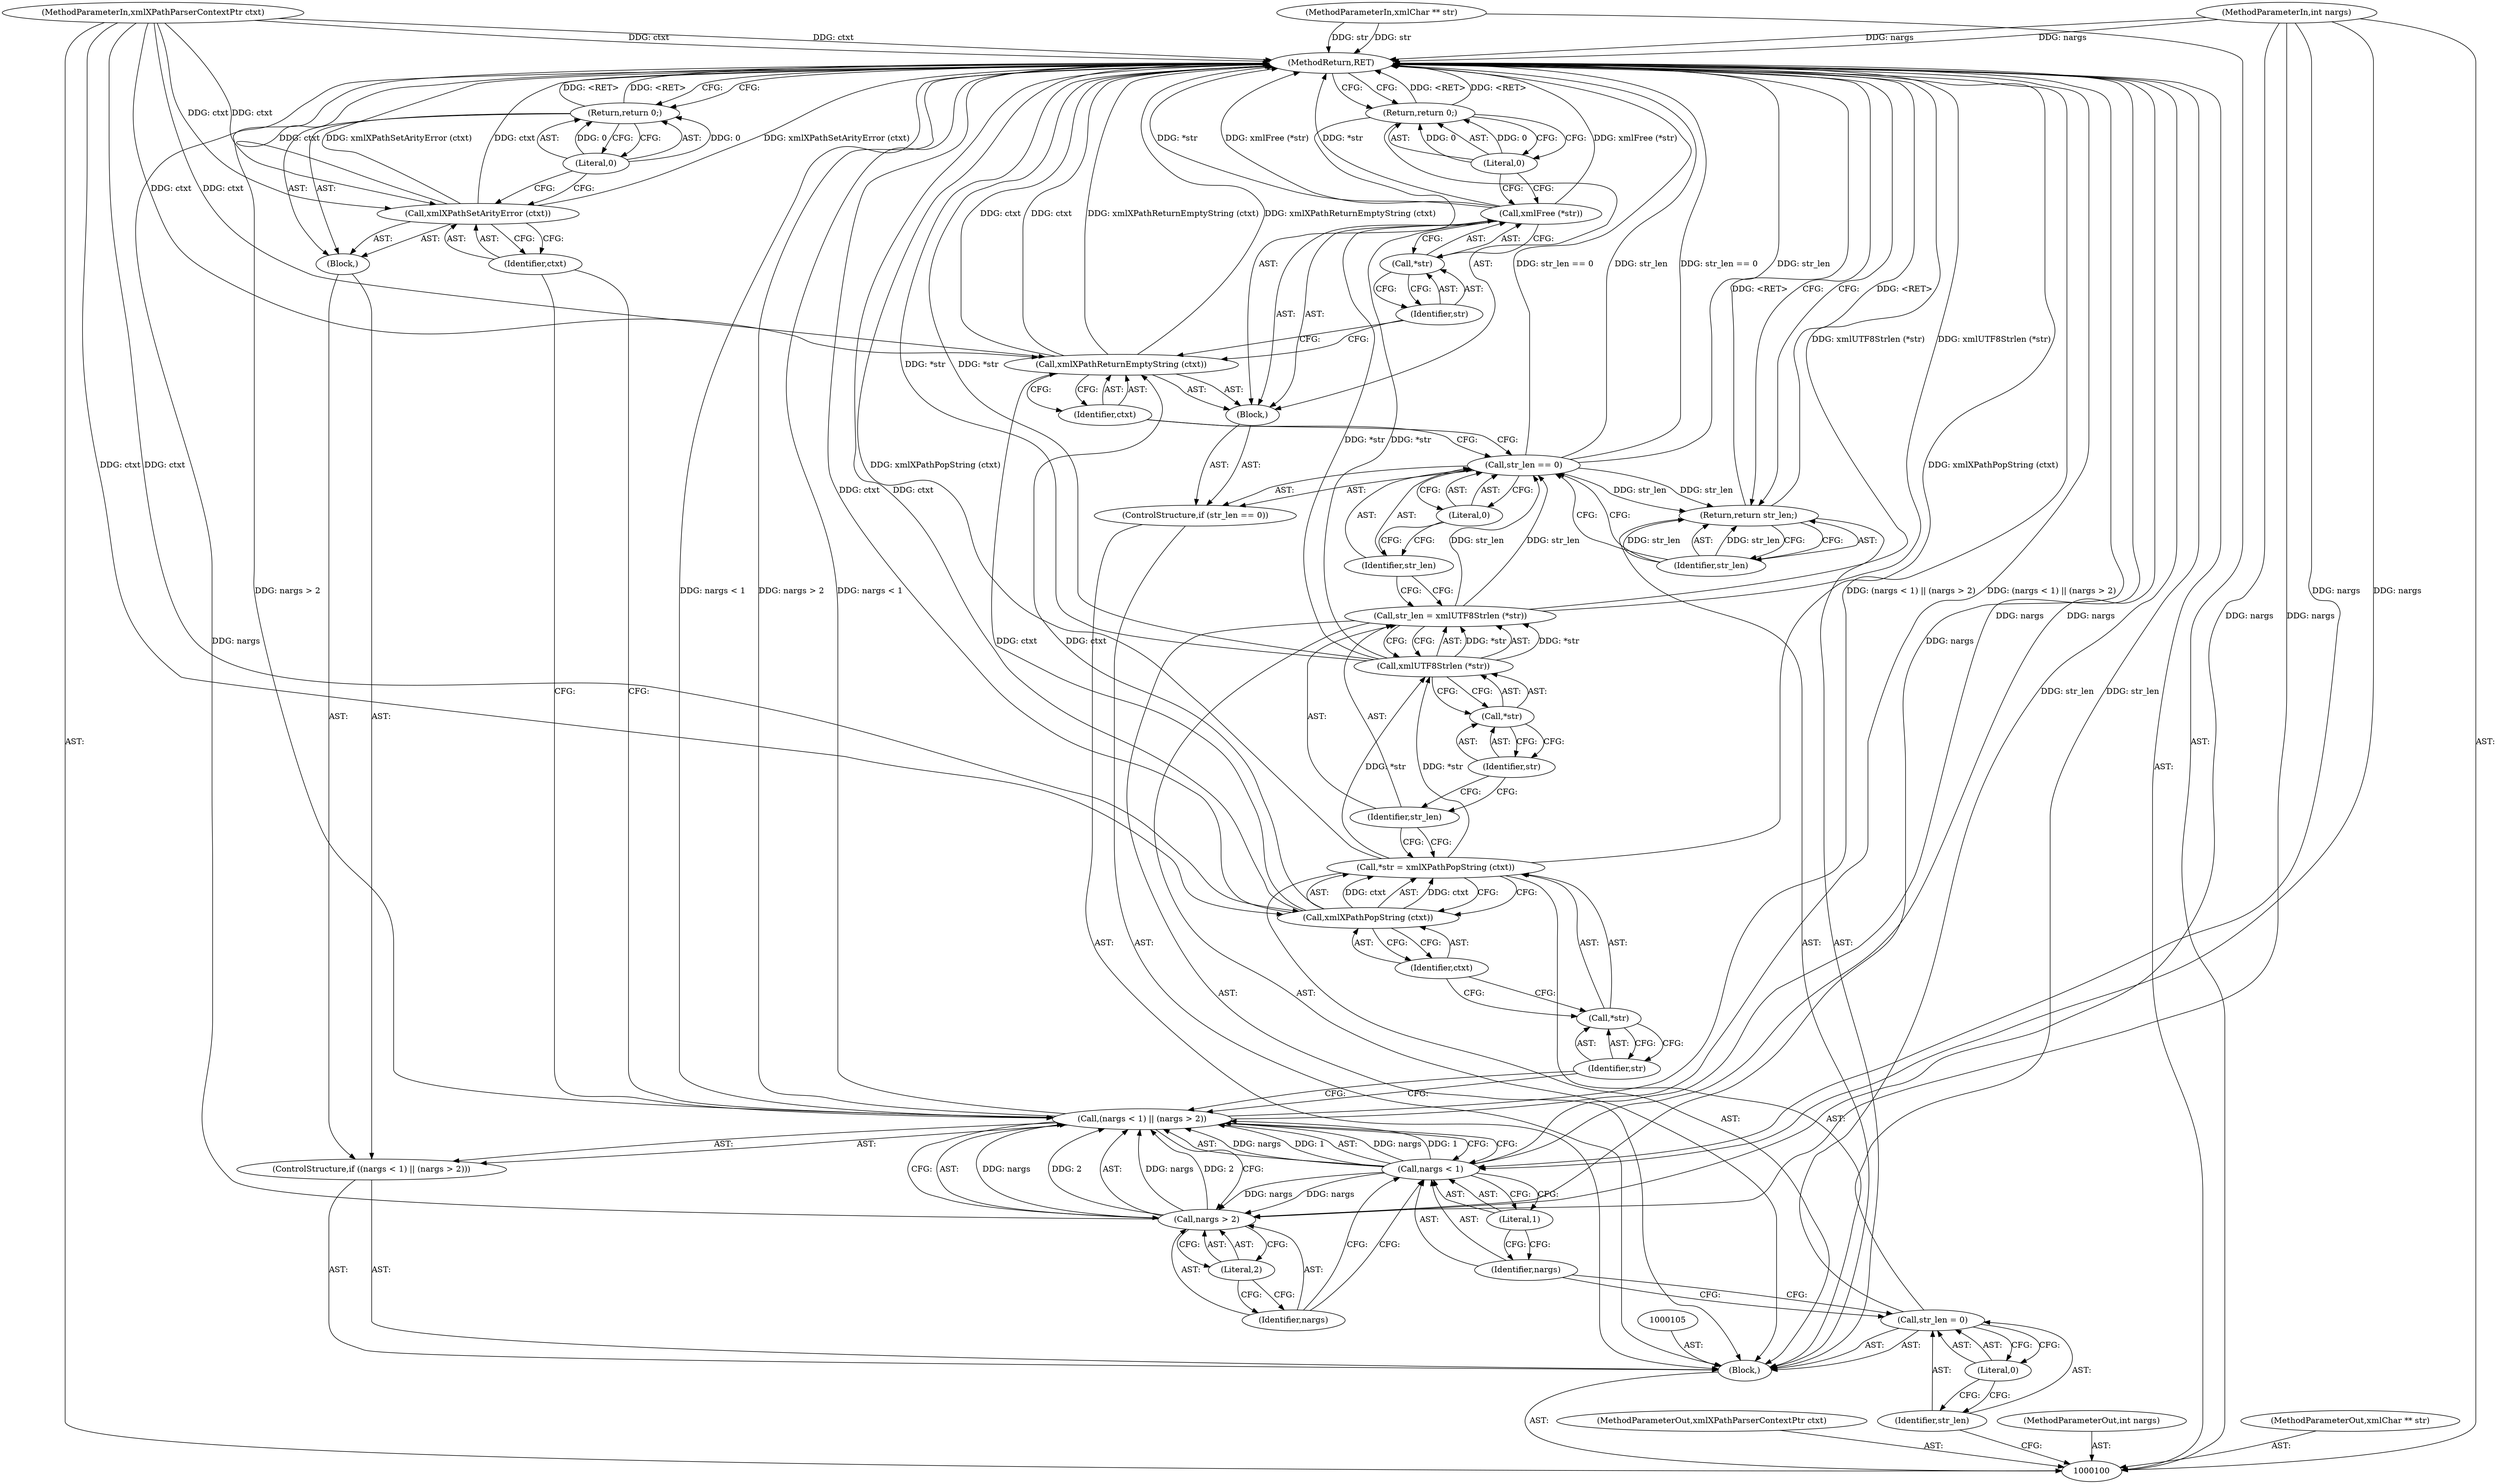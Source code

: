 digraph "1_Chrome_96dbafe288dbe2f0cc45fa3c39daf6d0c37acbab" {
"1000146" [label="(MethodReturn,RET)"];
"1000101" [label="(MethodParameterIn,xmlXPathParserContextPtr ctxt)"];
"1000201" [label="(MethodParameterOut,xmlXPathParserContextPtr ctxt)"];
"1000102" [label="(MethodParameterIn,int nargs)"];
"1000202" [label="(MethodParameterOut,int nargs)"];
"1000125" [label="(Call,xmlXPathPopString (ctxt))"];
"1000126" [label="(Identifier,ctxt)"];
"1000122" [label="(Call,*str = xmlXPathPopString (ctxt))"];
"1000123" [label="(Call,*str)"];
"1000124" [label="(Identifier,str)"];
"1000129" [label="(Call,xmlUTF8Strlen (*str))"];
"1000130" [label="(Call,*str)"];
"1000131" [label="(Identifier,str)"];
"1000127" [label="(Call,str_len = xmlUTF8Strlen (*str))"];
"1000128" [label="(Identifier,str_len)"];
"1000135" [label="(Literal,0)"];
"1000136" [label="(Block,)"];
"1000132" [label="(ControlStructure,if (str_len == 0))"];
"1000133" [label="(Call,str_len == 0)"];
"1000134" [label="(Identifier,str_len)"];
"1000137" [label="(Call,xmlXPathReturnEmptyString (ctxt))"];
"1000138" [label="(Identifier,ctxt)"];
"1000139" [label="(Call,xmlFree (*str))"];
"1000140" [label="(Call,*str)"];
"1000141" [label="(Identifier,str)"];
"1000142" [label="(Return,return 0;)"];
"1000143" [label="(Literal,0)"];
"1000104" [label="(Block,)"];
"1000103" [label="(MethodParameterIn,xmlChar ** str)"];
"1000203" [label="(MethodParameterOut,xmlChar ** str)"];
"1000145" [label="(Identifier,str_len)"];
"1000144" [label="(Return,return str_len;)"];
"1000108" [label="(Literal,0)"];
"1000106" [label="(Call,str_len = 0)"];
"1000107" [label="(Identifier,str_len)"];
"1000113" [label="(Literal,1)"];
"1000114" [label="(Call,nargs > 2)"];
"1000115" [label="(Identifier,nargs)"];
"1000116" [label="(Literal,2)"];
"1000117" [label="(Block,)"];
"1000109" [label="(ControlStructure,if ((nargs < 1) || (nargs > 2)))"];
"1000110" [label="(Call,(nargs < 1) || (nargs > 2))"];
"1000111" [label="(Call,nargs < 1)"];
"1000112" [label="(Identifier,nargs)"];
"1000118" [label="(Call,xmlXPathSetArityError (ctxt))"];
"1000119" [label="(Identifier,ctxt)"];
"1000120" [label="(Return,return 0;)"];
"1000121" [label="(Literal,0)"];
"1000146" -> "1000100"  [label="AST: "];
"1000146" -> "1000120"  [label="CFG: "];
"1000146" -> "1000142"  [label="CFG: "];
"1000146" -> "1000144"  [label="CFG: "];
"1000144" -> "1000146"  [label="DDG: <RET>"];
"1000120" -> "1000146"  [label="DDG: <RET>"];
"1000142" -> "1000146"  [label="DDG: <RET>"];
"1000122" -> "1000146"  [label="DDG: xmlXPathPopString (ctxt)"];
"1000106" -> "1000146"  [label="DDG: str_len"];
"1000110" -> "1000146"  [label="DDG: nargs > 2"];
"1000110" -> "1000146"  [label="DDG: nargs < 1"];
"1000110" -> "1000146"  [label="DDG: (nargs < 1) || (nargs > 2)"];
"1000139" -> "1000146"  [label="DDG: xmlFree (*str)"];
"1000139" -> "1000146"  [label="DDG: *str"];
"1000114" -> "1000146"  [label="DDG: nargs"];
"1000118" -> "1000146"  [label="DDG: xmlXPathSetArityError (ctxt)"];
"1000118" -> "1000146"  [label="DDG: ctxt"];
"1000137" -> "1000146"  [label="DDG: ctxt"];
"1000137" -> "1000146"  [label="DDG: xmlXPathReturnEmptyString (ctxt)"];
"1000129" -> "1000146"  [label="DDG: *str"];
"1000125" -> "1000146"  [label="DDG: ctxt"];
"1000127" -> "1000146"  [label="DDG: xmlUTF8Strlen (*str)"];
"1000103" -> "1000146"  [label="DDG: str"];
"1000133" -> "1000146"  [label="DDG: str_len"];
"1000133" -> "1000146"  [label="DDG: str_len == 0"];
"1000102" -> "1000146"  [label="DDG: nargs"];
"1000111" -> "1000146"  [label="DDG: nargs"];
"1000101" -> "1000146"  [label="DDG: ctxt"];
"1000101" -> "1000100"  [label="AST: "];
"1000101" -> "1000146"  [label="DDG: ctxt"];
"1000101" -> "1000118"  [label="DDG: ctxt"];
"1000101" -> "1000125"  [label="DDG: ctxt"];
"1000101" -> "1000137"  [label="DDG: ctxt"];
"1000201" -> "1000100"  [label="AST: "];
"1000102" -> "1000100"  [label="AST: "];
"1000102" -> "1000146"  [label="DDG: nargs"];
"1000102" -> "1000111"  [label="DDG: nargs"];
"1000102" -> "1000114"  [label="DDG: nargs"];
"1000202" -> "1000100"  [label="AST: "];
"1000125" -> "1000122"  [label="AST: "];
"1000125" -> "1000126"  [label="CFG: "];
"1000126" -> "1000125"  [label="AST: "];
"1000122" -> "1000125"  [label="CFG: "];
"1000125" -> "1000146"  [label="DDG: ctxt"];
"1000125" -> "1000122"  [label="DDG: ctxt"];
"1000101" -> "1000125"  [label="DDG: ctxt"];
"1000125" -> "1000137"  [label="DDG: ctxt"];
"1000126" -> "1000125"  [label="AST: "];
"1000126" -> "1000123"  [label="CFG: "];
"1000125" -> "1000126"  [label="CFG: "];
"1000122" -> "1000104"  [label="AST: "];
"1000122" -> "1000125"  [label="CFG: "];
"1000123" -> "1000122"  [label="AST: "];
"1000125" -> "1000122"  [label="AST: "];
"1000128" -> "1000122"  [label="CFG: "];
"1000122" -> "1000146"  [label="DDG: xmlXPathPopString (ctxt)"];
"1000125" -> "1000122"  [label="DDG: ctxt"];
"1000122" -> "1000129"  [label="DDG: *str"];
"1000123" -> "1000122"  [label="AST: "];
"1000123" -> "1000124"  [label="CFG: "];
"1000124" -> "1000123"  [label="AST: "];
"1000126" -> "1000123"  [label="CFG: "];
"1000124" -> "1000123"  [label="AST: "];
"1000124" -> "1000110"  [label="CFG: "];
"1000123" -> "1000124"  [label="CFG: "];
"1000129" -> "1000127"  [label="AST: "];
"1000129" -> "1000130"  [label="CFG: "];
"1000130" -> "1000129"  [label="AST: "];
"1000127" -> "1000129"  [label="CFG: "];
"1000129" -> "1000146"  [label="DDG: *str"];
"1000129" -> "1000127"  [label="DDG: *str"];
"1000122" -> "1000129"  [label="DDG: *str"];
"1000129" -> "1000139"  [label="DDG: *str"];
"1000130" -> "1000129"  [label="AST: "];
"1000130" -> "1000131"  [label="CFG: "];
"1000131" -> "1000130"  [label="AST: "];
"1000129" -> "1000130"  [label="CFG: "];
"1000131" -> "1000130"  [label="AST: "];
"1000131" -> "1000128"  [label="CFG: "];
"1000130" -> "1000131"  [label="CFG: "];
"1000127" -> "1000104"  [label="AST: "];
"1000127" -> "1000129"  [label="CFG: "];
"1000128" -> "1000127"  [label="AST: "];
"1000129" -> "1000127"  [label="AST: "];
"1000134" -> "1000127"  [label="CFG: "];
"1000127" -> "1000146"  [label="DDG: xmlUTF8Strlen (*str)"];
"1000129" -> "1000127"  [label="DDG: *str"];
"1000127" -> "1000133"  [label="DDG: str_len"];
"1000128" -> "1000127"  [label="AST: "];
"1000128" -> "1000122"  [label="CFG: "];
"1000131" -> "1000128"  [label="CFG: "];
"1000135" -> "1000133"  [label="AST: "];
"1000135" -> "1000134"  [label="CFG: "];
"1000133" -> "1000135"  [label="CFG: "];
"1000136" -> "1000132"  [label="AST: "];
"1000137" -> "1000136"  [label="AST: "];
"1000139" -> "1000136"  [label="AST: "];
"1000142" -> "1000136"  [label="AST: "];
"1000132" -> "1000104"  [label="AST: "];
"1000133" -> "1000132"  [label="AST: "];
"1000136" -> "1000132"  [label="AST: "];
"1000133" -> "1000132"  [label="AST: "];
"1000133" -> "1000135"  [label="CFG: "];
"1000134" -> "1000133"  [label="AST: "];
"1000135" -> "1000133"  [label="AST: "];
"1000138" -> "1000133"  [label="CFG: "];
"1000145" -> "1000133"  [label="CFG: "];
"1000133" -> "1000146"  [label="DDG: str_len"];
"1000133" -> "1000146"  [label="DDG: str_len == 0"];
"1000127" -> "1000133"  [label="DDG: str_len"];
"1000133" -> "1000144"  [label="DDG: str_len"];
"1000134" -> "1000133"  [label="AST: "];
"1000134" -> "1000127"  [label="CFG: "];
"1000135" -> "1000134"  [label="CFG: "];
"1000137" -> "1000136"  [label="AST: "];
"1000137" -> "1000138"  [label="CFG: "];
"1000138" -> "1000137"  [label="AST: "];
"1000141" -> "1000137"  [label="CFG: "];
"1000137" -> "1000146"  [label="DDG: ctxt"];
"1000137" -> "1000146"  [label="DDG: xmlXPathReturnEmptyString (ctxt)"];
"1000125" -> "1000137"  [label="DDG: ctxt"];
"1000101" -> "1000137"  [label="DDG: ctxt"];
"1000138" -> "1000137"  [label="AST: "];
"1000138" -> "1000133"  [label="CFG: "];
"1000137" -> "1000138"  [label="CFG: "];
"1000139" -> "1000136"  [label="AST: "];
"1000139" -> "1000140"  [label="CFG: "];
"1000140" -> "1000139"  [label="AST: "];
"1000143" -> "1000139"  [label="CFG: "];
"1000139" -> "1000146"  [label="DDG: xmlFree (*str)"];
"1000139" -> "1000146"  [label="DDG: *str"];
"1000129" -> "1000139"  [label="DDG: *str"];
"1000140" -> "1000139"  [label="AST: "];
"1000140" -> "1000141"  [label="CFG: "];
"1000141" -> "1000140"  [label="AST: "];
"1000139" -> "1000140"  [label="CFG: "];
"1000141" -> "1000140"  [label="AST: "];
"1000141" -> "1000137"  [label="CFG: "];
"1000140" -> "1000141"  [label="CFG: "];
"1000142" -> "1000136"  [label="AST: "];
"1000142" -> "1000143"  [label="CFG: "];
"1000143" -> "1000142"  [label="AST: "];
"1000146" -> "1000142"  [label="CFG: "];
"1000142" -> "1000146"  [label="DDG: <RET>"];
"1000143" -> "1000142"  [label="DDG: 0"];
"1000143" -> "1000142"  [label="AST: "];
"1000143" -> "1000139"  [label="CFG: "];
"1000142" -> "1000143"  [label="CFG: "];
"1000143" -> "1000142"  [label="DDG: 0"];
"1000104" -> "1000100"  [label="AST: "];
"1000105" -> "1000104"  [label="AST: "];
"1000106" -> "1000104"  [label="AST: "];
"1000109" -> "1000104"  [label="AST: "];
"1000122" -> "1000104"  [label="AST: "];
"1000127" -> "1000104"  [label="AST: "];
"1000132" -> "1000104"  [label="AST: "];
"1000144" -> "1000104"  [label="AST: "];
"1000103" -> "1000100"  [label="AST: "];
"1000103" -> "1000146"  [label="DDG: str"];
"1000203" -> "1000100"  [label="AST: "];
"1000145" -> "1000144"  [label="AST: "];
"1000145" -> "1000133"  [label="CFG: "];
"1000144" -> "1000145"  [label="CFG: "];
"1000145" -> "1000144"  [label="DDG: str_len"];
"1000144" -> "1000104"  [label="AST: "];
"1000144" -> "1000145"  [label="CFG: "];
"1000145" -> "1000144"  [label="AST: "];
"1000146" -> "1000144"  [label="CFG: "];
"1000144" -> "1000146"  [label="DDG: <RET>"];
"1000145" -> "1000144"  [label="DDG: str_len"];
"1000133" -> "1000144"  [label="DDG: str_len"];
"1000108" -> "1000106"  [label="AST: "];
"1000108" -> "1000107"  [label="CFG: "];
"1000106" -> "1000108"  [label="CFG: "];
"1000106" -> "1000104"  [label="AST: "];
"1000106" -> "1000108"  [label="CFG: "];
"1000107" -> "1000106"  [label="AST: "];
"1000108" -> "1000106"  [label="AST: "];
"1000112" -> "1000106"  [label="CFG: "];
"1000106" -> "1000146"  [label="DDG: str_len"];
"1000107" -> "1000106"  [label="AST: "];
"1000107" -> "1000100"  [label="CFG: "];
"1000108" -> "1000107"  [label="CFG: "];
"1000113" -> "1000111"  [label="AST: "];
"1000113" -> "1000112"  [label="CFG: "];
"1000111" -> "1000113"  [label="CFG: "];
"1000114" -> "1000110"  [label="AST: "];
"1000114" -> "1000116"  [label="CFG: "];
"1000115" -> "1000114"  [label="AST: "];
"1000116" -> "1000114"  [label="AST: "];
"1000110" -> "1000114"  [label="CFG: "];
"1000114" -> "1000146"  [label="DDG: nargs"];
"1000114" -> "1000110"  [label="DDG: nargs"];
"1000114" -> "1000110"  [label="DDG: 2"];
"1000111" -> "1000114"  [label="DDG: nargs"];
"1000102" -> "1000114"  [label="DDG: nargs"];
"1000115" -> "1000114"  [label="AST: "];
"1000115" -> "1000111"  [label="CFG: "];
"1000116" -> "1000115"  [label="CFG: "];
"1000116" -> "1000114"  [label="AST: "];
"1000116" -> "1000115"  [label="CFG: "];
"1000114" -> "1000116"  [label="CFG: "];
"1000117" -> "1000109"  [label="AST: "];
"1000118" -> "1000117"  [label="AST: "];
"1000120" -> "1000117"  [label="AST: "];
"1000109" -> "1000104"  [label="AST: "];
"1000110" -> "1000109"  [label="AST: "];
"1000117" -> "1000109"  [label="AST: "];
"1000110" -> "1000109"  [label="AST: "];
"1000110" -> "1000111"  [label="CFG: "];
"1000110" -> "1000114"  [label="CFG: "];
"1000111" -> "1000110"  [label="AST: "];
"1000114" -> "1000110"  [label="AST: "];
"1000119" -> "1000110"  [label="CFG: "];
"1000124" -> "1000110"  [label="CFG: "];
"1000110" -> "1000146"  [label="DDG: nargs > 2"];
"1000110" -> "1000146"  [label="DDG: nargs < 1"];
"1000110" -> "1000146"  [label="DDG: (nargs < 1) || (nargs > 2)"];
"1000111" -> "1000110"  [label="DDG: nargs"];
"1000111" -> "1000110"  [label="DDG: 1"];
"1000114" -> "1000110"  [label="DDG: nargs"];
"1000114" -> "1000110"  [label="DDG: 2"];
"1000111" -> "1000110"  [label="AST: "];
"1000111" -> "1000113"  [label="CFG: "];
"1000112" -> "1000111"  [label="AST: "];
"1000113" -> "1000111"  [label="AST: "];
"1000115" -> "1000111"  [label="CFG: "];
"1000110" -> "1000111"  [label="CFG: "];
"1000111" -> "1000146"  [label="DDG: nargs"];
"1000111" -> "1000110"  [label="DDG: nargs"];
"1000111" -> "1000110"  [label="DDG: 1"];
"1000102" -> "1000111"  [label="DDG: nargs"];
"1000111" -> "1000114"  [label="DDG: nargs"];
"1000112" -> "1000111"  [label="AST: "];
"1000112" -> "1000106"  [label="CFG: "];
"1000113" -> "1000112"  [label="CFG: "];
"1000118" -> "1000117"  [label="AST: "];
"1000118" -> "1000119"  [label="CFG: "];
"1000119" -> "1000118"  [label="AST: "];
"1000121" -> "1000118"  [label="CFG: "];
"1000118" -> "1000146"  [label="DDG: xmlXPathSetArityError (ctxt)"];
"1000118" -> "1000146"  [label="DDG: ctxt"];
"1000101" -> "1000118"  [label="DDG: ctxt"];
"1000119" -> "1000118"  [label="AST: "];
"1000119" -> "1000110"  [label="CFG: "];
"1000118" -> "1000119"  [label="CFG: "];
"1000120" -> "1000117"  [label="AST: "];
"1000120" -> "1000121"  [label="CFG: "];
"1000121" -> "1000120"  [label="AST: "];
"1000146" -> "1000120"  [label="CFG: "];
"1000120" -> "1000146"  [label="DDG: <RET>"];
"1000121" -> "1000120"  [label="DDG: 0"];
"1000121" -> "1000120"  [label="AST: "];
"1000121" -> "1000118"  [label="CFG: "];
"1000120" -> "1000121"  [label="CFG: "];
"1000121" -> "1000120"  [label="DDG: 0"];
}
